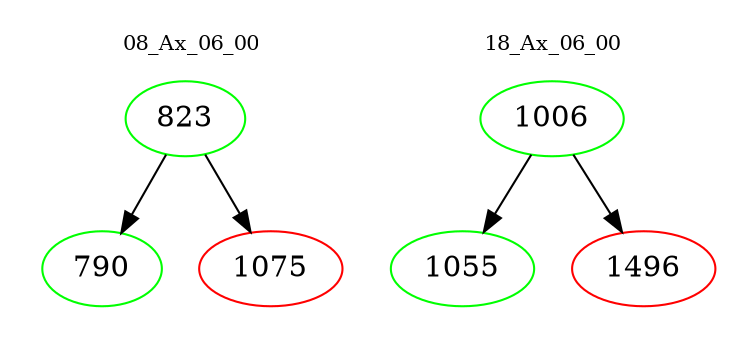 digraph{
subgraph cluster_0 {
color = white
label = "08_Ax_06_00";
fontsize=10;
T0_823 [label="823", color="green"]
T0_823 -> T0_790 [color="black"]
T0_790 [label="790", color="green"]
T0_823 -> T0_1075 [color="black"]
T0_1075 [label="1075", color="red"]
}
subgraph cluster_1 {
color = white
label = "18_Ax_06_00";
fontsize=10;
T1_1006 [label="1006", color="green"]
T1_1006 -> T1_1055 [color="black"]
T1_1055 [label="1055", color="green"]
T1_1006 -> T1_1496 [color="black"]
T1_1496 [label="1496", color="red"]
}
}
